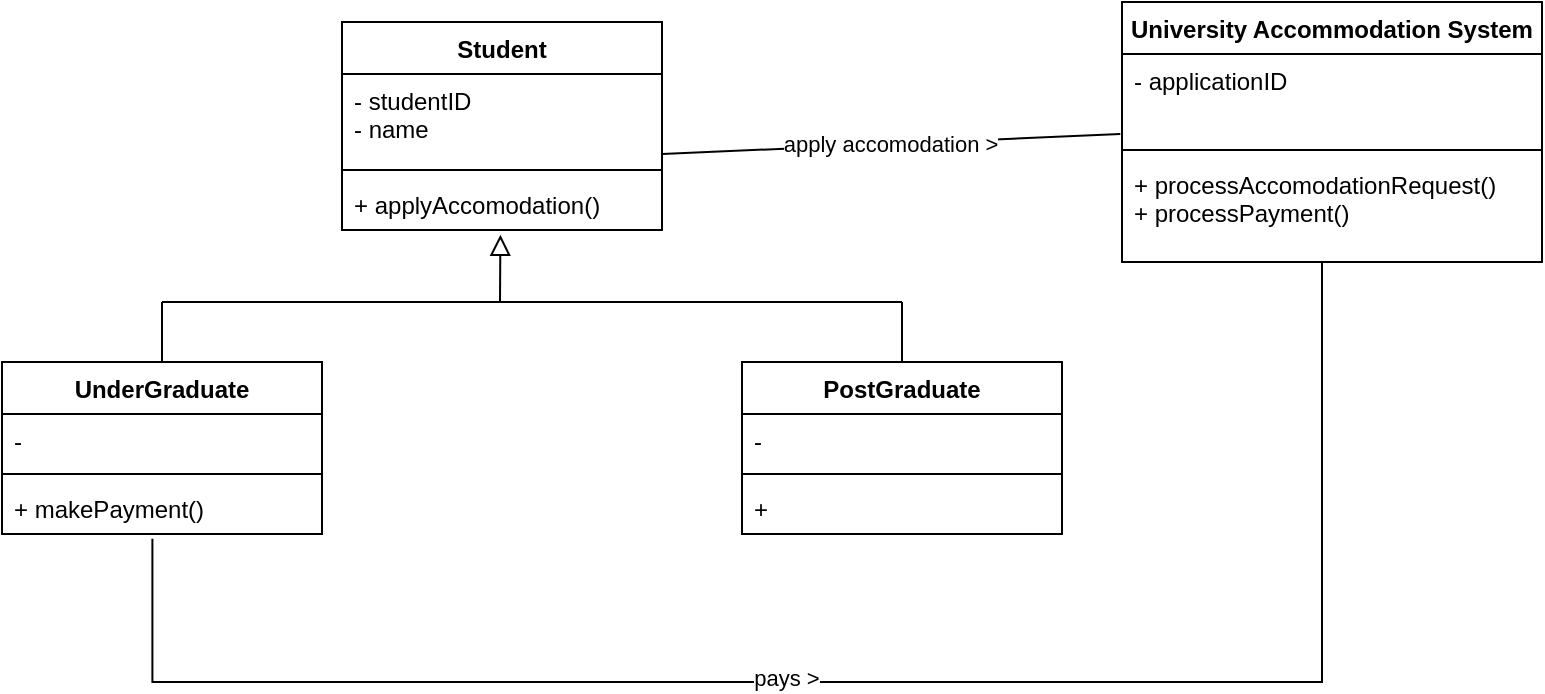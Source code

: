<mxfile version="24.8.3">
  <diagram name="Page-1" id="zZjtceeM9U22Jan1bLyN">
    <mxGraphModel dx="1050" dy="522" grid="1" gridSize="10" guides="1" tooltips="1" connect="1" arrows="1" fold="1" page="1" pageScale="1" pageWidth="850" pageHeight="1100" math="0" shadow="0">
      <root>
        <mxCell id="0" />
        <mxCell id="1" parent="0" />
        <mxCell id="F5zDTDRYZft2dutmKfap-1" value="Student" style="swimlane;fontStyle=1;align=center;verticalAlign=top;childLayout=stackLayout;horizontal=1;startSize=26;horizontalStack=0;resizeParent=1;resizeParentMax=0;resizeLast=0;collapsible=1;marginBottom=0;whiteSpace=wrap;html=1;" parent="1" vertex="1">
          <mxGeometry x="220" y="150" width="160" height="104" as="geometry" />
        </mxCell>
        <mxCell id="F5zDTDRYZft2dutmKfap-2" value="- studentID&lt;div&gt;- name&lt;/div&gt;" style="text;strokeColor=none;fillColor=none;align=left;verticalAlign=top;spacingLeft=4;spacingRight=4;overflow=hidden;rotatable=0;points=[[0,0.5],[1,0.5]];portConstraint=eastwest;whiteSpace=wrap;html=1;" parent="F5zDTDRYZft2dutmKfap-1" vertex="1">
          <mxGeometry y="26" width="160" height="44" as="geometry" />
        </mxCell>
        <mxCell id="F5zDTDRYZft2dutmKfap-3" value="" style="line;strokeWidth=1;fillColor=none;align=left;verticalAlign=middle;spacingTop=-1;spacingLeft=3;spacingRight=3;rotatable=0;labelPosition=right;points=[];portConstraint=eastwest;strokeColor=inherit;" parent="F5zDTDRYZft2dutmKfap-1" vertex="1">
          <mxGeometry y="70" width="160" height="8" as="geometry" />
        </mxCell>
        <mxCell id="F5zDTDRYZft2dutmKfap-4" value="+ applyAccomodation()" style="text;strokeColor=none;fillColor=none;align=left;verticalAlign=top;spacingLeft=4;spacingRight=4;overflow=hidden;rotatable=0;points=[[0,0.5],[1,0.5]];portConstraint=eastwest;whiteSpace=wrap;html=1;" parent="F5zDTDRYZft2dutmKfap-1" vertex="1">
          <mxGeometry y="78" width="160" height="26" as="geometry" />
        </mxCell>
        <mxCell id="F5zDTDRYZft2dutmKfap-5" value="UnderGraduate" style="swimlane;fontStyle=1;align=center;verticalAlign=top;childLayout=stackLayout;horizontal=1;startSize=26;horizontalStack=0;resizeParent=1;resizeParentMax=0;resizeLast=0;collapsible=1;marginBottom=0;whiteSpace=wrap;html=1;" parent="1" vertex="1">
          <mxGeometry x="50" y="320" width="160" height="86" as="geometry" />
        </mxCell>
        <mxCell id="F5zDTDRYZft2dutmKfap-6" value="-&amp;nbsp;" style="text;strokeColor=none;fillColor=none;align=left;verticalAlign=top;spacingLeft=4;spacingRight=4;overflow=hidden;rotatable=0;points=[[0,0.5],[1,0.5]];portConstraint=eastwest;whiteSpace=wrap;html=1;" parent="F5zDTDRYZft2dutmKfap-5" vertex="1">
          <mxGeometry y="26" width="160" height="26" as="geometry" />
        </mxCell>
        <mxCell id="F5zDTDRYZft2dutmKfap-7" value="" style="line;strokeWidth=1;fillColor=none;align=left;verticalAlign=middle;spacingTop=-1;spacingLeft=3;spacingRight=3;rotatable=0;labelPosition=right;points=[];portConstraint=eastwest;strokeColor=inherit;" parent="F5zDTDRYZft2dutmKfap-5" vertex="1">
          <mxGeometry y="52" width="160" height="8" as="geometry" />
        </mxCell>
        <mxCell id="F5zDTDRYZft2dutmKfap-8" value="+ makePayment()" style="text;strokeColor=none;fillColor=none;align=left;verticalAlign=top;spacingLeft=4;spacingRight=4;overflow=hidden;rotatable=0;points=[[0,0.5],[1,0.5]];portConstraint=eastwest;whiteSpace=wrap;html=1;" parent="F5zDTDRYZft2dutmKfap-5" vertex="1">
          <mxGeometry y="60" width="160" height="26" as="geometry" />
        </mxCell>
        <mxCell id="F5zDTDRYZft2dutmKfap-9" value="PostGraduate" style="swimlane;fontStyle=1;align=center;verticalAlign=top;childLayout=stackLayout;horizontal=1;startSize=26;horizontalStack=0;resizeParent=1;resizeParentMax=0;resizeLast=0;collapsible=1;marginBottom=0;whiteSpace=wrap;html=1;" parent="1" vertex="1">
          <mxGeometry x="420" y="320" width="160" height="86" as="geometry" />
        </mxCell>
        <mxCell id="F5zDTDRYZft2dutmKfap-10" value="-" style="text;strokeColor=none;fillColor=none;align=left;verticalAlign=top;spacingLeft=4;spacingRight=4;overflow=hidden;rotatable=0;points=[[0,0.5],[1,0.5]];portConstraint=eastwest;whiteSpace=wrap;html=1;" parent="F5zDTDRYZft2dutmKfap-9" vertex="1">
          <mxGeometry y="26" width="160" height="26" as="geometry" />
        </mxCell>
        <mxCell id="F5zDTDRYZft2dutmKfap-11" value="" style="line;strokeWidth=1;fillColor=none;align=left;verticalAlign=middle;spacingTop=-1;spacingLeft=3;spacingRight=3;rotatable=0;labelPosition=right;points=[];portConstraint=eastwest;strokeColor=inherit;" parent="F5zDTDRYZft2dutmKfap-9" vertex="1">
          <mxGeometry y="52" width="160" height="8" as="geometry" />
        </mxCell>
        <mxCell id="F5zDTDRYZft2dutmKfap-12" value="+" style="text;strokeColor=none;fillColor=none;align=left;verticalAlign=top;spacingLeft=4;spacingRight=4;overflow=hidden;rotatable=0;points=[[0,0.5],[1,0.5]];portConstraint=eastwest;whiteSpace=wrap;html=1;" parent="F5zDTDRYZft2dutmKfap-9" vertex="1">
          <mxGeometry y="60" width="160" height="26" as="geometry" />
        </mxCell>
        <mxCell id="F5zDTDRYZft2dutmKfap-13" value="" style="endArrow=block;html=1;rounded=0;align=center;verticalAlign=bottom;endFill=0;labelBackgroundColor=none;endSize=8;entryX=0.495;entryY=1.092;entryDx=0;entryDy=0;entryPerimeter=0;" parent="1" target="F5zDTDRYZft2dutmKfap-4" edge="1">
          <mxGeometry relative="1" as="geometry">
            <mxPoint x="299" y="290" as="sourcePoint" />
            <mxPoint x="310" y="250" as="targetPoint" />
          </mxGeometry>
        </mxCell>
        <mxCell id="F5zDTDRYZft2dutmKfap-14" value="" style="resizable=0;html=1;align=center;verticalAlign=top;labelBackgroundColor=none;" parent="F5zDTDRYZft2dutmKfap-13" connectable="0" vertex="1">
          <mxGeometry relative="1" as="geometry" />
        </mxCell>
        <mxCell id="F5zDTDRYZft2dutmKfap-15" value="" style="endArrow=none;html=1;rounded=0;" parent="1" edge="1">
          <mxGeometry width="50" height="50" relative="1" as="geometry">
            <mxPoint x="130" y="290" as="sourcePoint" />
            <mxPoint x="500" y="290" as="targetPoint" />
          </mxGeometry>
        </mxCell>
        <mxCell id="F5zDTDRYZft2dutmKfap-16" value="" style="endArrow=none;html=1;rounded=0;exitX=0.5;exitY=0;exitDx=0;exitDy=0;" parent="1" source="F5zDTDRYZft2dutmKfap-5" edge="1">
          <mxGeometry width="50" height="50" relative="1" as="geometry">
            <mxPoint x="400" y="300" as="sourcePoint" />
            <mxPoint x="130" y="290" as="targetPoint" />
          </mxGeometry>
        </mxCell>
        <mxCell id="F5zDTDRYZft2dutmKfap-17" value="" style="endArrow=none;html=1;rounded=0;exitX=0.5;exitY=0;exitDx=0;exitDy=0;" parent="1" source="F5zDTDRYZft2dutmKfap-9" edge="1">
          <mxGeometry width="50" height="50" relative="1" as="geometry">
            <mxPoint x="400" y="300" as="sourcePoint" />
            <mxPoint x="500" y="290" as="targetPoint" />
          </mxGeometry>
        </mxCell>
        <mxCell id="suIUm3Mxkkwzr8OickC2-1" value="University Accommodation System" style="swimlane;fontStyle=1;align=center;verticalAlign=top;childLayout=stackLayout;horizontal=1;startSize=26;horizontalStack=0;resizeParent=1;resizeParentMax=0;resizeLast=0;collapsible=1;marginBottom=0;whiteSpace=wrap;html=1;" parent="1" vertex="1">
          <mxGeometry x="610" y="140" width="210" height="130" as="geometry" />
        </mxCell>
        <mxCell id="suIUm3Mxkkwzr8OickC2-2" value="- applicationID" style="text;strokeColor=none;fillColor=none;align=left;verticalAlign=top;spacingLeft=4;spacingRight=4;overflow=hidden;rotatable=0;points=[[0,0.5],[1,0.5]];portConstraint=eastwest;whiteSpace=wrap;html=1;" parent="suIUm3Mxkkwzr8OickC2-1" vertex="1">
          <mxGeometry y="26" width="210" height="44" as="geometry" />
        </mxCell>
        <mxCell id="suIUm3Mxkkwzr8OickC2-3" value="" style="line;strokeWidth=1;fillColor=none;align=left;verticalAlign=middle;spacingTop=-1;spacingLeft=3;spacingRight=3;rotatable=0;labelPosition=right;points=[];portConstraint=eastwest;strokeColor=inherit;" parent="suIUm3Mxkkwzr8OickC2-1" vertex="1">
          <mxGeometry y="70" width="210" height="8" as="geometry" />
        </mxCell>
        <mxCell id="suIUm3Mxkkwzr8OickC2-4" value="+ processAccomodationRequest()&lt;div&gt;+ processPayment()&lt;/div&gt;" style="text;strokeColor=none;fillColor=none;align=left;verticalAlign=top;spacingLeft=4;spacingRight=4;overflow=hidden;rotatable=0;points=[[0,0.5],[1,0.5]];portConstraint=eastwest;whiteSpace=wrap;html=1;" parent="suIUm3Mxkkwzr8OickC2-1" vertex="1">
          <mxGeometry y="78" width="210" height="52" as="geometry" />
        </mxCell>
        <mxCell id="suIUm3Mxkkwzr8OickC2-5" value="apply accomodation &amp;gt;" style="endArrow=none;html=1;rounded=0;entryX=-0.004;entryY=0.909;entryDx=0;entryDy=0;entryPerimeter=0;" parent="1" target="suIUm3Mxkkwzr8OickC2-2" edge="1">
          <mxGeometry width="50" height="50" relative="1" as="geometry">
            <mxPoint x="380" y="216" as="sourcePoint" />
            <mxPoint x="500" y="170" as="targetPoint" />
          </mxGeometry>
        </mxCell>
        <mxCell id="48MlcJb7c1c-JFg4JK1H-1" value="" style="endArrow=none;html=1;rounded=0;exitX=0.47;exitY=1.092;exitDx=0;exitDy=0;exitPerimeter=0;edgeStyle=orthogonalEdgeStyle;endFill=0;" edge="1" parent="1" source="F5zDTDRYZft2dutmKfap-8">
          <mxGeometry width="50" height="50" relative="1" as="geometry">
            <mxPoint x="210" y="500" as="sourcePoint" />
            <mxPoint x="710" y="270" as="targetPoint" />
            <Array as="points">
              <mxPoint x="125" y="480" />
              <mxPoint x="710" y="480" />
              <mxPoint x="710" y="272" />
            </Array>
          </mxGeometry>
        </mxCell>
        <mxCell id="48MlcJb7c1c-JFg4JK1H-2" value="pays &amp;gt;" style="edgeLabel;html=1;align=center;verticalAlign=middle;resizable=0;points=[];" vertex="1" connectable="0" parent="48MlcJb7c1c-JFg4JK1H-1">
          <mxGeometry x="-0.104" y="2" relative="1" as="geometry">
            <mxPoint as="offset" />
          </mxGeometry>
        </mxCell>
      </root>
    </mxGraphModel>
  </diagram>
</mxfile>

